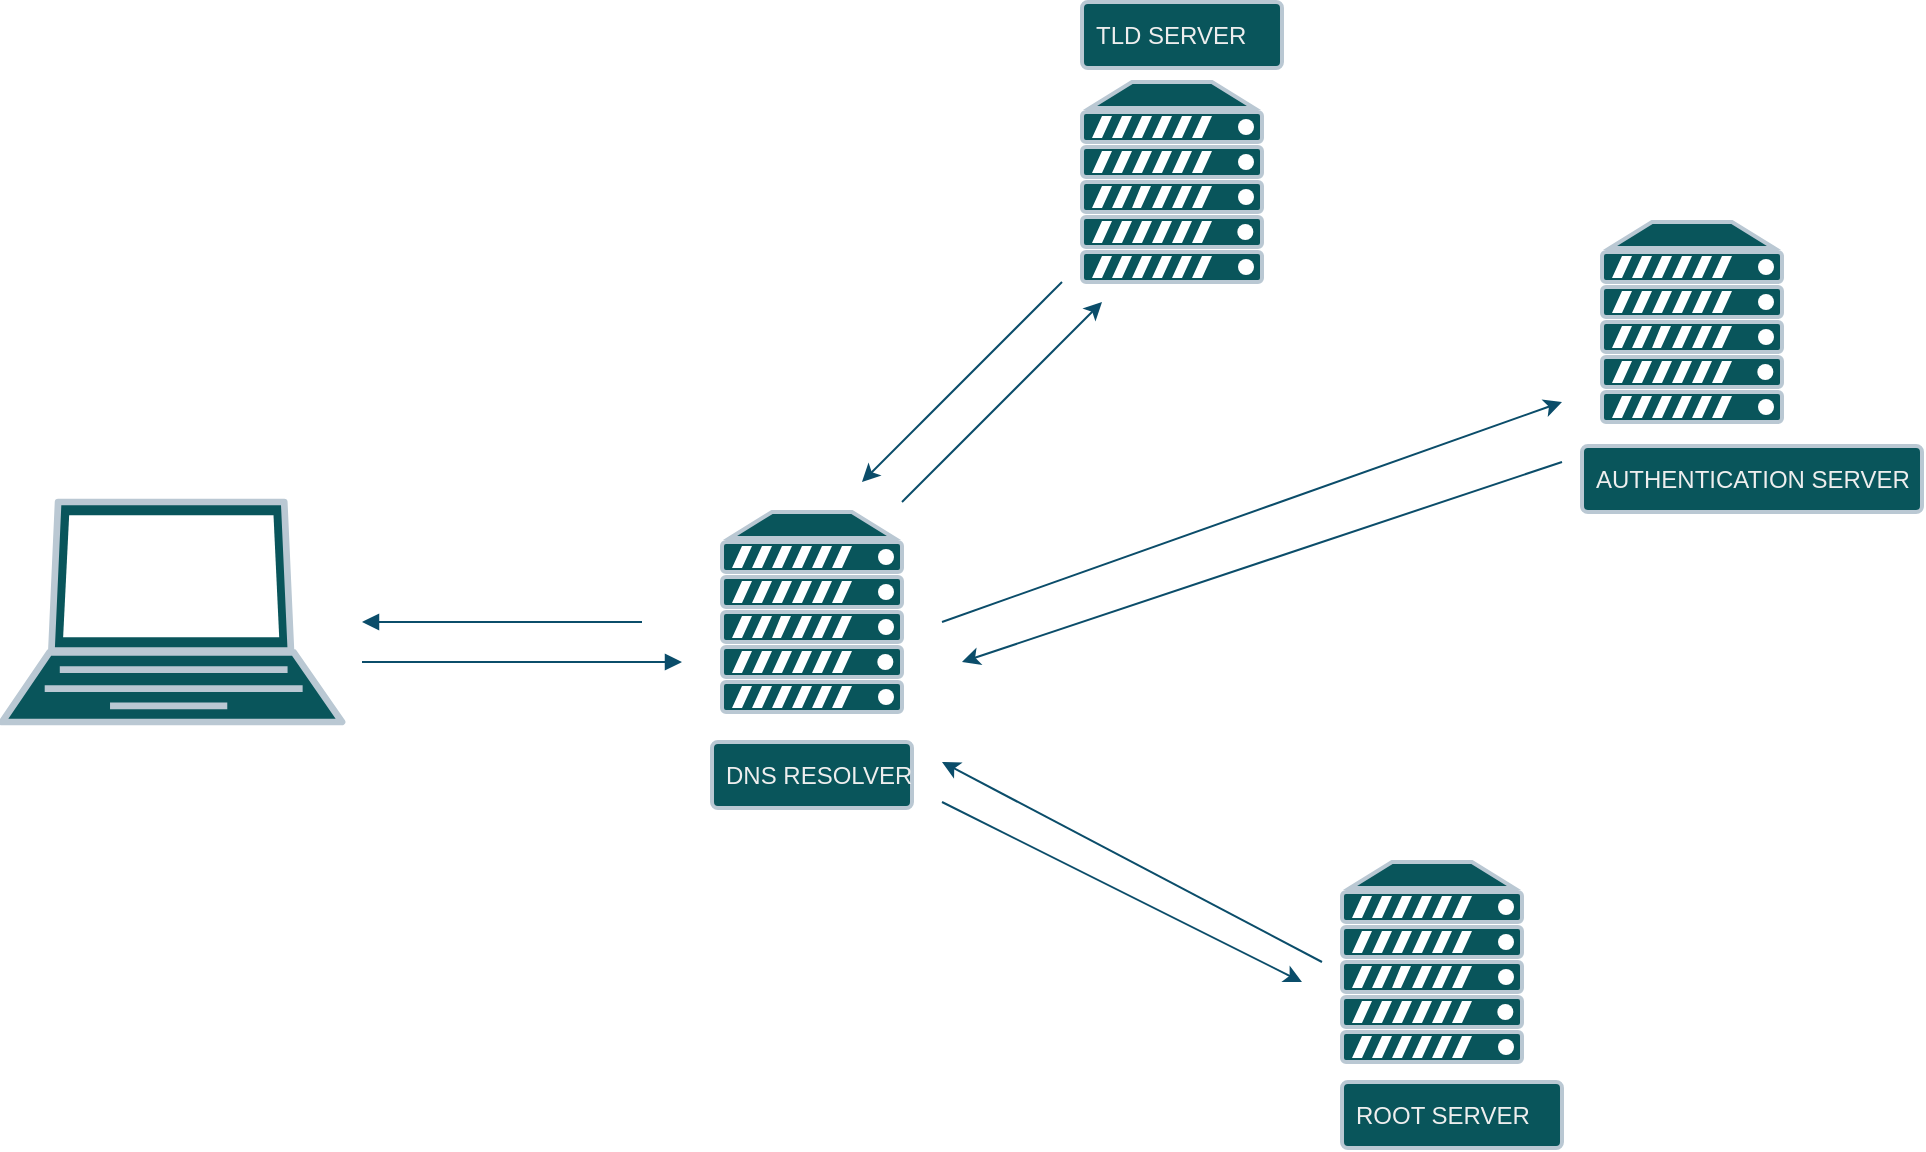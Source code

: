 <mxfile version="21.7.5" type="github">
  <diagram name="Page-1" id="3Gsh2670xP5e92RrSAov">
    <mxGraphModel dx="2239" dy="713" grid="1" gridSize="10" guides="1" tooltips="1" connect="1" arrows="1" fold="1" page="1" pageScale="1" pageWidth="850" pageHeight="1400" math="0" shadow="0">
      <root>
        <mxCell id="0" />
        <mxCell id="1" parent="0" />
        <mxCell id="ZYZ0SlPtpHJBqJkjP51O-1" value="" style="fontColor=#EEEEEE;verticalAlign=top;verticalLabelPosition=bottom;labelPosition=center;align=center;html=1;outlineConnect=0;fillColor=#09555B;strokeColor=#BAC8D3;gradientDirection=north;strokeWidth=2;shape=mxgraph.networks.laptop;labelBackgroundColor=none;" vertex="1" parent="1">
          <mxGeometry x="-140" y="630" width="170" height="110" as="geometry" />
        </mxCell>
        <mxCell id="ZYZ0SlPtpHJBqJkjP51O-2" value="" style="fontColor=#EEEEEE;verticalAlign=top;verticalLabelPosition=bottom;labelPosition=center;align=center;html=1;outlineConnect=0;fillColor=#09555B;strokeColor=#BAC8D3;gradientDirection=north;strokeWidth=2;shape=mxgraph.networks.server;labelBackgroundColor=none;" vertex="1" parent="1">
          <mxGeometry x="220" y="635" width="90" height="100" as="geometry" />
        </mxCell>
        <mxCell id="ZYZ0SlPtpHJBqJkjP51O-3" value="" style="fontColor=#EEEEEE;verticalAlign=top;verticalLabelPosition=bottom;labelPosition=center;align=center;html=1;outlineConnect=0;fillColor=#09555B;strokeColor=#BAC8D3;gradientDirection=north;strokeWidth=2;shape=mxgraph.networks.server;labelBackgroundColor=none;" vertex="1" parent="1">
          <mxGeometry x="530" y="810" width="90" height="100" as="geometry" />
        </mxCell>
        <mxCell id="ZYZ0SlPtpHJBqJkjP51O-4" value="" style="fontColor=#EEEEEE;verticalAlign=top;verticalLabelPosition=bottom;labelPosition=center;align=center;html=1;outlineConnect=0;fillColor=#09555B;strokeColor=#BAC8D3;gradientDirection=north;strokeWidth=2;shape=mxgraph.networks.server;labelBackgroundColor=none;" vertex="1" parent="1">
          <mxGeometry x="400" y="420" width="90" height="100" as="geometry" />
        </mxCell>
        <mxCell id="ZYZ0SlPtpHJBqJkjP51O-5" value="" style="fontColor=#EEEEEE;verticalAlign=top;verticalLabelPosition=bottom;labelPosition=center;align=center;html=1;outlineConnect=0;fillColor=#09555B;strokeColor=#BAC8D3;gradientDirection=north;strokeWidth=2;shape=mxgraph.networks.server;labelBackgroundColor=none;" vertex="1" parent="1">
          <mxGeometry x="660" y="490" width="90" height="100" as="geometry" />
        </mxCell>
        <mxCell id="ZYZ0SlPtpHJBqJkjP51O-9" value="" style="edgeStyle=orthogonalEdgeStyle;html=1;endArrow=block;elbow=vertical;startArrow=none;endFill=1;strokeColor=#0B4D6A;rounded=0;labelBackgroundColor=none;fontColor=default;" edge="1" parent="1">
          <mxGeometry width="100" relative="1" as="geometry">
            <mxPoint x="40" y="710" as="sourcePoint" />
            <mxPoint x="200" y="710" as="targetPoint" />
          </mxGeometry>
        </mxCell>
        <mxCell id="ZYZ0SlPtpHJBqJkjP51O-10" value="" style="edgeStyle=orthogonalEdgeStyle;html=1;endArrow=none;elbow=vertical;startArrow=block;startFill=1;strokeColor=#0B4D6A;rounded=0;labelBackgroundColor=none;fontColor=default;" edge="1" parent="1">
          <mxGeometry width="100" relative="1" as="geometry">
            <mxPoint x="40" y="690" as="sourcePoint" />
            <mxPoint x="180" y="690" as="targetPoint" />
          </mxGeometry>
        </mxCell>
        <mxCell id="ZYZ0SlPtpHJBqJkjP51O-12" value="" style="endArrow=classic;html=1;rounded=0;labelBackgroundColor=none;strokeColor=#0B4D6A;fontColor=default;" edge="1" parent="1">
          <mxGeometry width="50" height="50" relative="1" as="geometry">
            <mxPoint x="390" y="520" as="sourcePoint" />
            <mxPoint x="290" y="620" as="targetPoint" />
          </mxGeometry>
        </mxCell>
        <mxCell id="ZYZ0SlPtpHJBqJkjP51O-14" value="" style="endArrow=classic;html=1;rounded=0;labelBackgroundColor=none;strokeColor=#0B4D6A;fontColor=default;" edge="1" parent="1">
          <mxGeometry width="50" height="50" relative="1" as="geometry">
            <mxPoint x="330" y="690" as="sourcePoint" />
            <mxPoint x="640" y="580" as="targetPoint" />
          </mxGeometry>
        </mxCell>
        <mxCell id="ZYZ0SlPtpHJBqJkjP51O-15" value="" style="endArrow=classic;html=1;rounded=0;labelBackgroundColor=none;strokeColor=#0B4D6A;fontColor=default;" edge="1" parent="1">
          <mxGeometry width="50" height="50" relative="1" as="geometry">
            <mxPoint x="640" y="610" as="sourcePoint" />
            <mxPoint x="340" y="710" as="targetPoint" />
          </mxGeometry>
        </mxCell>
        <mxCell id="ZYZ0SlPtpHJBqJkjP51O-16" value="" style="endArrow=classic;html=1;rounded=0;labelBackgroundColor=none;strokeColor=#0B4D6A;fontColor=default;" edge="1" parent="1">
          <mxGeometry width="50" height="50" relative="1" as="geometry">
            <mxPoint x="310" y="630" as="sourcePoint" />
            <mxPoint x="410" y="530" as="targetPoint" />
          </mxGeometry>
        </mxCell>
        <mxCell id="ZYZ0SlPtpHJBqJkjP51O-18" value="" style="endArrow=classic;html=1;rounded=0;labelBackgroundColor=none;strokeColor=#0B4D6A;fontColor=default;" edge="1" parent="1">
          <mxGeometry width="50" height="50" relative="1" as="geometry">
            <mxPoint x="330" y="780" as="sourcePoint" />
            <mxPoint x="510" y="870" as="targetPoint" />
          </mxGeometry>
        </mxCell>
        <mxCell id="ZYZ0SlPtpHJBqJkjP51O-19" value="" style="endArrow=classic;html=1;rounded=0;labelBackgroundColor=none;strokeColor=#0B4D6A;fontColor=default;" edge="1" parent="1">
          <mxGeometry width="50" height="50" relative="1" as="geometry">
            <mxPoint x="520" y="860" as="sourcePoint" />
            <mxPoint x="330" y="760" as="targetPoint" />
          </mxGeometry>
        </mxCell>
        <mxCell id="ZYZ0SlPtpHJBqJkjP51O-21" value="ROOT SERVER" style="rounded=1;arcSize=9;align=left;spacingLeft=5;strokeColor=#BAC8D3;html=1;strokeWidth=2;fontSize=12;labelBackgroundColor=none;fillColor=#09555B;fontColor=#EEEEEE;" vertex="1" parent="1">
          <mxGeometry x="530" y="920" width="110" height="33" as="geometry" />
        </mxCell>
        <mxCell id="ZYZ0SlPtpHJBqJkjP51O-22" value="DNS RESOLVER" style="rounded=1;arcSize=9;align=left;spacingLeft=5;strokeColor=#BAC8D3;html=1;strokeWidth=2;fontSize=12;labelBackgroundColor=none;fillColor=#09555B;fontColor=#EEEEEE;" vertex="1" parent="1">
          <mxGeometry x="215" y="750" width="100" height="33" as="geometry" />
        </mxCell>
        <mxCell id="ZYZ0SlPtpHJBqJkjP51O-25" value="AUTHENTICATION SERVER" style="rounded=1;arcSize=9;align=left;spacingLeft=5;strokeColor=#BAC8D3;html=1;strokeWidth=2;fontSize=12;labelBackgroundColor=none;fillColor=#09555B;fontColor=#EEEEEE;" vertex="1" parent="1">
          <mxGeometry x="650" y="602" width="170" height="33" as="geometry" />
        </mxCell>
        <mxCell id="ZYZ0SlPtpHJBqJkjP51O-26" value="TLD SERVER" style="rounded=1;arcSize=9;align=left;spacingLeft=5;strokeColor=#BAC8D3;html=1;strokeWidth=2;fontSize=12;labelBackgroundColor=none;fillColor=#09555B;fontColor=#EEEEEE;" vertex="1" parent="1">
          <mxGeometry x="400" y="380" width="100" height="33" as="geometry" />
        </mxCell>
      </root>
    </mxGraphModel>
  </diagram>
</mxfile>
